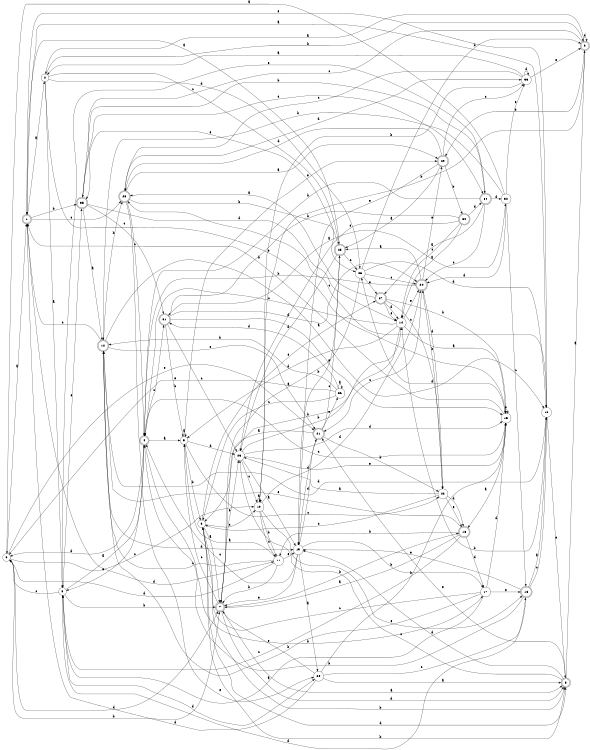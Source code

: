 digraph n30_7 {
__start0 [label="" shape="none"];

rankdir=LR;
size="8,5";

s0 [style="filled", color="black", fillcolor="white" shape="circle", label="0"];
s1 [style="rounded,filled", color="black", fillcolor="white" shape="doublecircle", label="1"];
s2 [style="filled", color="black", fillcolor="white" shape="circle", label="2"];
s3 [style="filled", color="black", fillcolor="white" shape="circle", label="3"];
s4 [style="rounded,filled", color="black", fillcolor="white" shape="doublecircle", label="4"];
s5 [style="filled", color="black", fillcolor="white" shape="circle", label="5"];
s6 [style="filled", color="black", fillcolor="white" shape="circle", label="6"];
s7 [style="rounded,filled", color="black", fillcolor="white" shape="doublecircle", label="7"];
s8 [style="rounded,filled", color="black", fillcolor="white" shape="doublecircle", label="8"];
s9 [style="rounded,filled", color="black", fillcolor="white" shape="doublecircle", label="9"];
s10 [style="filled", color="black", fillcolor="white" shape="circle", label="10"];
s11 [style="filled", color="black", fillcolor="white" shape="circle", label="11"];
s12 [style="rounded,filled", color="black", fillcolor="white" shape="doublecircle", label="12"];
s13 [style="filled", color="black", fillcolor="white" shape="circle", label="13"];
s14 [style="filled", color="black", fillcolor="white" shape="circle", label="14"];
s15 [style="filled", color="black", fillcolor="white" shape="circle", label="15"];
s16 [style="rounded,filled", color="black", fillcolor="white" shape="doublecircle", label="16"];
s17 [style="filled", color="black", fillcolor="white" shape="circle", label="17"];
s18 [style="rounded,filled", color="black", fillcolor="white" shape="doublecircle", label="18"];
s19 [style="filled", color="black", fillcolor="white" shape="circle", label="19"];
s20 [style="filled", color="black", fillcolor="white" shape="circle", label="20"];
s21 [style="rounded,filled", color="black", fillcolor="white" shape="doublecircle", label="21"];
s22 [style="filled", color="black", fillcolor="white" shape="circle", label="22"];
s23 [style="filled", color="black", fillcolor="white" shape="circle", label="23"];
s24 [style="rounded,filled", color="black", fillcolor="white" shape="doublecircle", label="24"];
s25 [style="rounded,filled", color="black", fillcolor="white" shape="doublecircle", label="25"];
s26 [style="filled", color="black", fillcolor="white" shape="circle", label="26"];
s27 [style="rounded,filled", color="black", fillcolor="white" shape="doublecircle", label="27"];
s28 [style="rounded,filled", color="black", fillcolor="white" shape="doublecircle", label="28"];
s29 [style="rounded,filled", color="black", fillcolor="white" shape="doublecircle", label="29"];
s30 [style="rounded,filled", color="black", fillcolor="white" shape="doublecircle", label="30"];
s31 [style="rounded,filled", color="black", fillcolor="white" shape="doublecircle", label="31"];
s32 [style="filled", color="black", fillcolor="white" shape="circle", label="32"];
s33 [style="filled", color="black", fillcolor="white" shape="circle", label="33"];
s34 [style="rounded,filled", color="black", fillcolor="white" shape="doublecircle", label="34"];
s35 [style="rounded,filled", color="black", fillcolor="white" shape="doublecircle", label="35"];
s36 [style="filled", color="black", fillcolor="white" shape="circle", label="36"];
s0 -> s1 [label="a"];
s0 -> s7 [label="b"];
s0 -> s10 [label="c"];
s0 -> s7 [label="d"];
s0 -> s21 [label="e"];
s1 -> s2 [label="a"];
s1 -> s35 [label="b"];
s1 -> s28 [label="c"];
s1 -> s11 [label="d"];
s1 -> s13 [label="e"];
s2 -> s3 [label="a"];
s2 -> s9 [label="b"];
s2 -> s25 [label="c"];
s2 -> s26 [label="d"];
s2 -> s15 [label="e"];
s3 -> s4 [label="a"];
s3 -> s7 [label="b"];
s3 -> s0 [label="c"];
s3 -> s20 [label="d"];
s3 -> s35 [label="e"];
s4 -> s5 [label="a"];
s4 -> s17 [label="b"];
s4 -> s31 [label="c"];
s4 -> s0 [label="d"];
s4 -> s3 [label="e"];
s5 -> s5 [label="a"];
s5 -> s6 [label="b"];
s5 -> s22 [label="c"];
s5 -> s23 [label="d"];
s5 -> s29 [label="e"];
s6 -> s7 [label="a"];
s6 -> s8 [label="b"];
s6 -> s10 [label="c"];
s6 -> s8 [label="d"];
s6 -> s27 [label="e"];
s7 -> s8 [label="a"];
s7 -> s16 [label="b"];
s7 -> s5 [label="c"];
s7 -> s8 [label="d"];
s7 -> s23 [label="e"];
s8 -> s9 [label="a"];
s8 -> s6 [label="b"];
s8 -> s23 [label="c"];
s8 -> s19 [label="d"];
s8 -> s21 [label="e"];
s9 -> s2 [label="a"];
s9 -> s10 [label="b"];
s9 -> s35 [label="c"];
s9 -> s9 [label="d"];
s9 -> s29 [label="e"];
s10 -> s10 [label="a"];
s10 -> s11 [label="b"];
s10 -> s11 [label="c"];
s10 -> s24 [label="d"];
s10 -> s18 [label="e"];
s11 -> s5 [label="a"];
s11 -> s7 [label="b"];
s11 -> s12 [label="c"];
s11 -> s0 [label="d"];
s11 -> s19 [label="e"];
s12 -> s13 [label="a"];
s12 -> s28 [label="b"];
s12 -> s1 [label="c"];
s12 -> s19 [label="d"];
s12 -> s21 [label="e"];
s13 -> s1 [label="a"];
s13 -> s14 [label="b"];
s13 -> s28 [label="c"];
s13 -> s12 [label="d"];
s13 -> s8 [label="e"];
s14 -> s15 [label="a"];
s14 -> s7 [label="b"];
s14 -> s4 [label="c"];
s14 -> s5 [label="d"];
s14 -> s24 [label="e"];
s15 -> s16 [label="a"];
s15 -> s1 [label="b"];
s15 -> s4 [label="c"];
s15 -> s26 [label="d"];
s15 -> s15 [label="e"];
s16 -> s7 [label="a"];
s16 -> s11 [label="b"];
s16 -> s3 [label="c"];
s16 -> s17 [label="d"];
s16 -> s12 [label="e"];
s17 -> s3 [label="a"];
s17 -> s12 [label="b"];
s17 -> s6 [label="c"];
s17 -> s15 [label="d"];
s17 -> s18 [label="e"];
s18 -> s13 [label="a"];
s18 -> s4 [label="b"];
s18 -> s13 [label="c"];
s18 -> s3 [label="d"];
s18 -> s19 [label="e"];
s19 -> s20 [label="a"];
s19 -> s17 [label="b"];
s19 -> s4 [label="c"];
s19 -> s21 [label="d"];
s19 -> s7 [label="e"];
s20 -> s8 [label="a"];
s20 -> s15 [label="b"];
s20 -> s18 [label="c"];
s20 -> s1 [label="d"];
s20 -> s7 [label="e"];
s21 -> s6 [label="a"];
s21 -> s22 [label="b"];
s21 -> s25 [label="c"];
s21 -> s19 [label="d"];
s21 -> s36 [label="e"];
s22 -> s23 [label="a"];
s22 -> s24 [label="b"];
s22 -> s6 [label="c"];
s22 -> s16 [label="d"];
s22 -> s16 [label="e"];
s23 -> s19 [label="a"];
s23 -> s14 [label="b"];
s23 -> s10 [label="c"];
s23 -> s15 [label="d"];
s23 -> s15 [label="e"];
s24 -> s25 [label="a"];
s24 -> s4 [label="b"];
s24 -> s21 [label="c"];
s24 -> s22 [label="d"];
s24 -> s29 [label="e"];
s25 -> s1 [label="a"];
s25 -> s19 [label="b"];
s25 -> s26 [label="c"];
s25 -> s23 [label="d"];
s25 -> s35 [label="e"];
s26 -> s7 [label="a"];
s26 -> s9 [label="b"];
s26 -> s24 [label="c"];
s26 -> s13 [label="d"];
s26 -> s27 [label="e"];
s27 -> s28 [label="a"];
s27 -> s15 [label="b"];
s27 -> s22 [label="c"];
s27 -> s14 [label="d"];
s27 -> s14 [label="e"];
s28 -> s29 [label="a"];
s28 -> s26 [label="b"];
s28 -> s4 [label="c"];
s28 -> s33 [label="d"];
s28 -> s20 [label="e"];
s29 -> s25 [label="a"];
s29 -> s30 [label="b"];
s29 -> s33 [label="c"];
s29 -> s28 [label="d"];
s29 -> s19 [label="e"];
s30 -> s14 [label="a"];
s30 -> s31 [label="b"];
s30 -> s14 [label="c"];
s30 -> s34 [label="d"];
s30 -> s23 [label="e"];
s31 -> s32 [label="a"];
s31 -> s5 [label="b"];
s31 -> s23 [label="c"];
s31 -> s24 [label="d"];
s31 -> s15 [label="e"];
s32 -> s0 [label="a"];
s32 -> s12 [label="b"];
s32 -> s18 [label="c"];
s32 -> s24 [label="d"];
s32 -> s33 [label="e"];
s33 -> s2 [label="a"];
s33 -> s10 [label="b"];
s33 -> s28 [label="c"];
s33 -> s33 [label="d"];
s33 -> s9 [label="e"];
s34 -> s27 [label="a"];
s34 -> s4 [label="b"];
s34 -> s24 [label="c"];
s34 -> s32 [label="d"];
s34 -> s3 [label="e"];
s35 -> s12 [label="a"];
s35 -> s34 [label="b"];
s35 -> s31 [label="c"];
s35 -> s14 [label="d"];
s35 -> s34 [label="e"];
s36 -> s36 [label="a"];
s36 -> s12 [label="b"];
s36 -> s6 [label="c"];
s36 -> s31 [label="d"];
s36 -> s0 [label="e"];

}